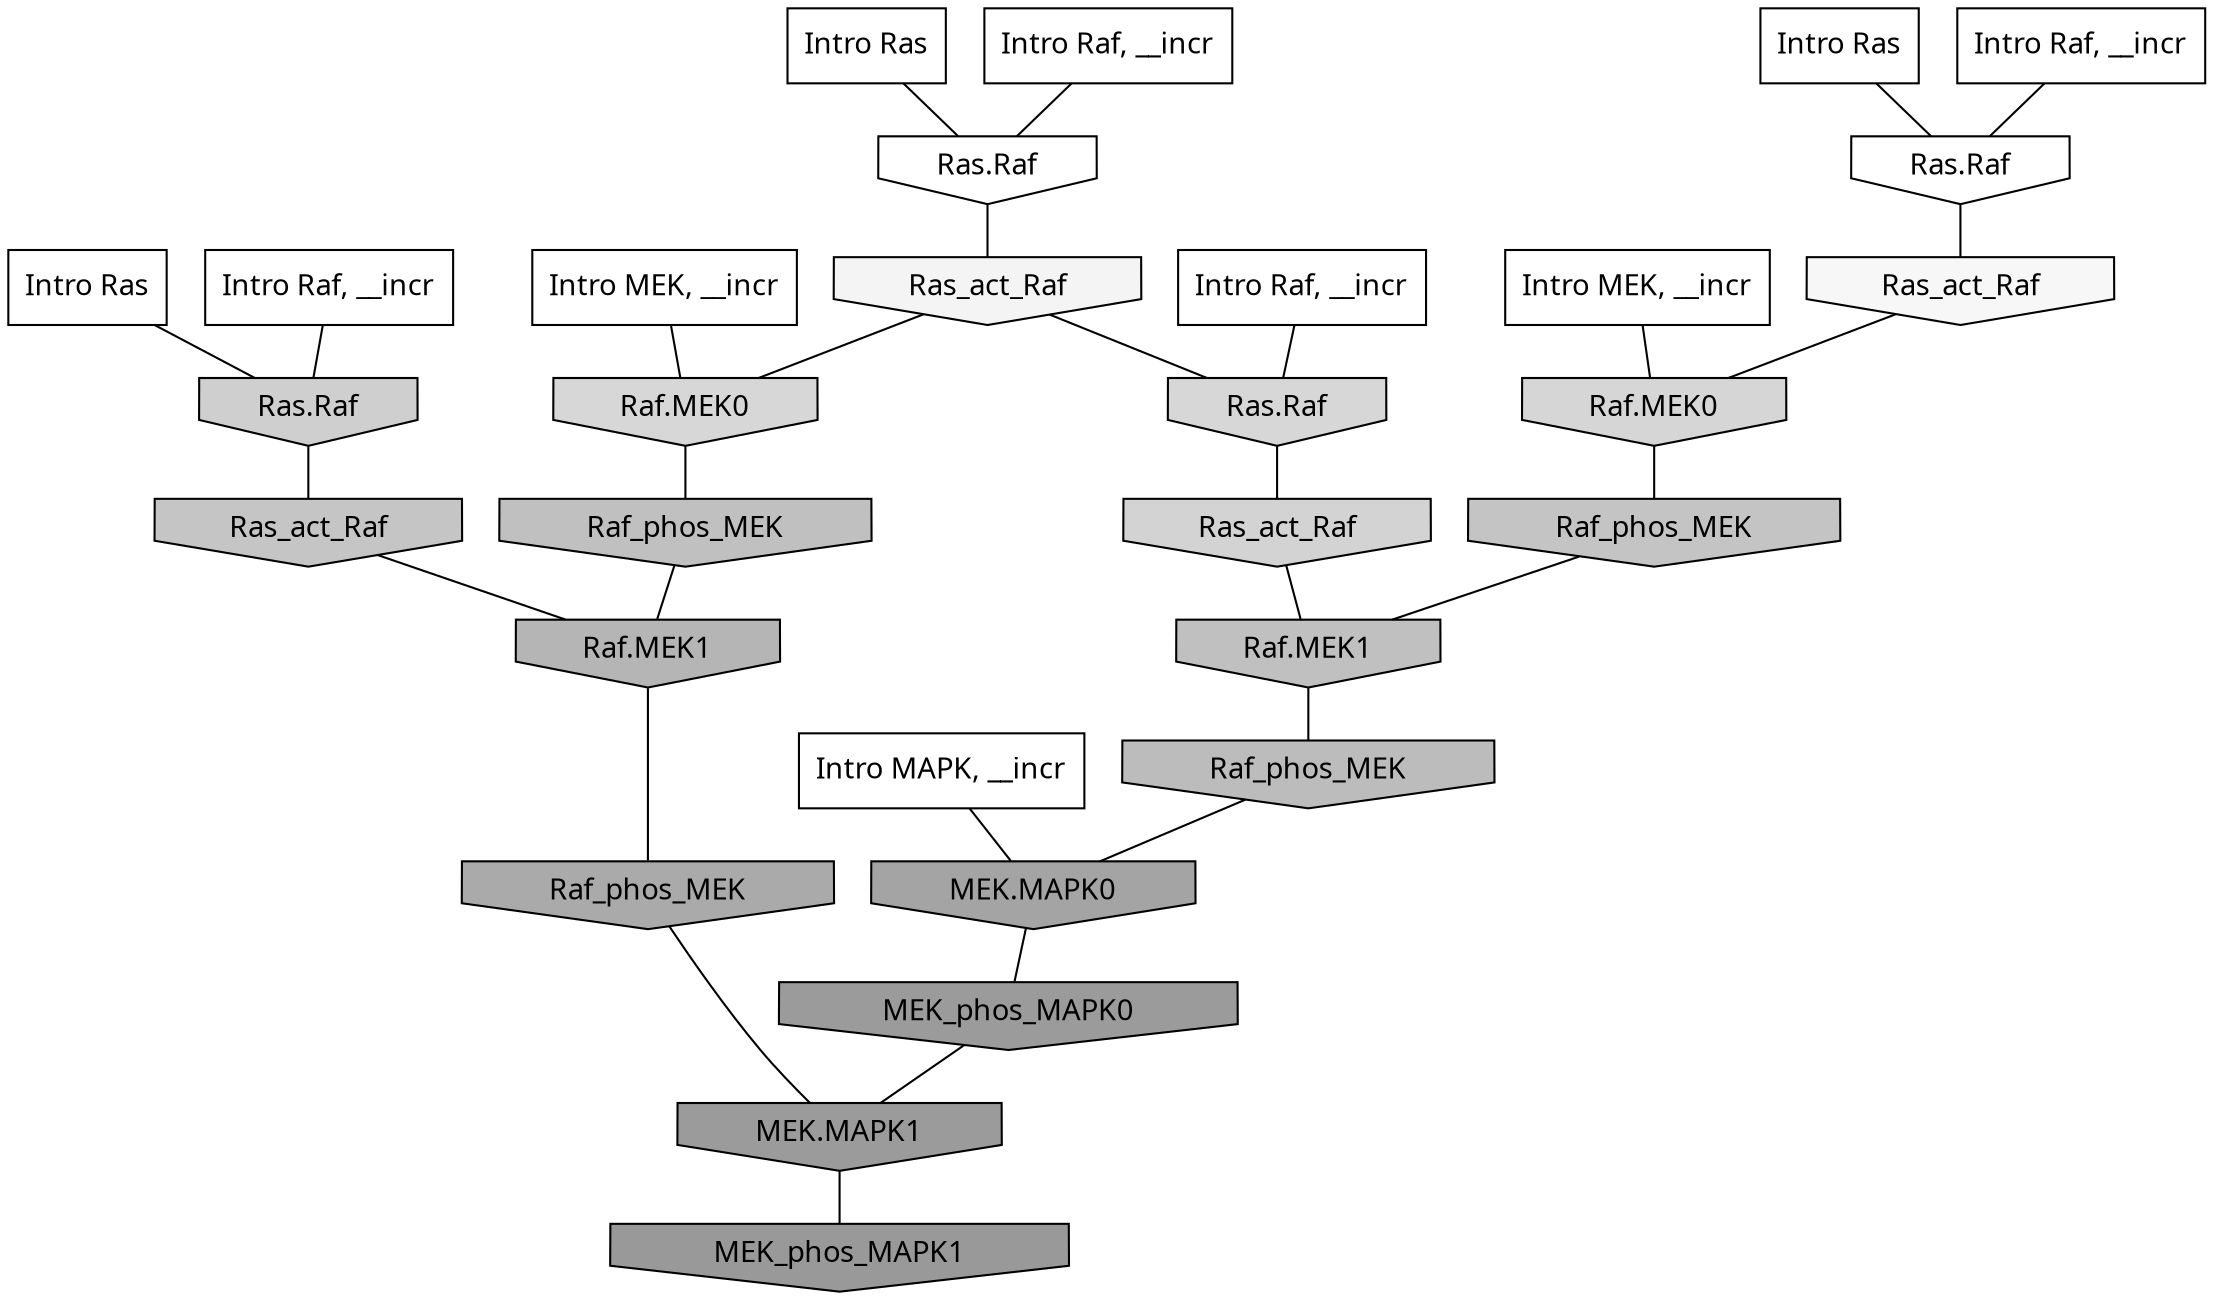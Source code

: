 digraph G{
  rankdir="TB";
  ranksep=0.30;
  node [fontname="CMU Serif"];
  edge [fontname="CMU Serif"];
  
  7 [label="Intro Ras", shape=rectangle, style=filled, fillcolor="0.000 0.000 1.000"]
  
  48 [label="Intro Ras", shape=rectangle, style=filled, fillcolor="0.000 0.000 1.000"]
  
  89 [label="Intro Ras", shape=rectangle, style=filled, fillcolor="0.000 0.000 1.000"]
  
  650 [label="Intro Raf, __incr", shape=rectangle, style=filled, fillcolor="0.000 0.000 1.000"]
  
  680 [label="Intro Raf, __incr", shape=rectangle, style=filled, fillcolor="0.000 0.000 1.000"]
  
  683 [label="Intro Raf, __incr", shape=rectangle, style=filled, fillcolor="0.000 0.000 1.000"]
  
  689 [label="Intro Raf, __incr", shape=rectangle, style=filled, fillcolor="0.000 0.000 1.000"]
  
  1867 [label="Intro MEK, __incr", shape=rectangle, style=filled, fillcolor="0.000 0.000 1.000"]
  
  1876 [label="Intro MEK, __incr", shape=rectangle, style=filled, fillcolor="0.000 0.000 1.000"]
  
  2735 [label="Intro MAPK, __incr", shape=rectangle, style=filled, fillcolor="0.000 0.000 1.000"]
  
  3213 [label="Ras.Raf", shape=invhouse, style=filled, fillcolor="0.000 0.000 1.000"]
  
  3286 [label="Ras.Raf", shape=invhouse, style=filled, fillcolor="0.000 0.000 1.000"]
  
  3539 [label="Ras_act_Raf", shape=invhouse, style=filled, fillcolor="0.000 0.000 0.965"]
  
  3613 [label="Ras_act_Raf", shape=invhouse, style=filled, fillcolor="0.000 0.000 0.955"]
  
  5347 [label="Raf.MEK0", shape=invhouse, style=filled, fillcolor="0.000 0.000 0.841"]
  
  5376 [label="Ras.Raf", shape=invhouse, style=filled, fillcolor="0.000 0.000 0.840"]
  
  5411 [label="Raf.MEK0", shape=invhouse, style=filled, fillcolor="0.000 0.000 0.838"]
  
  5567 [label="Ras_act_Raf", shape=invhouse, style=filled, fillcolor="0.000 0.000 0.826"]
  
  5898 [label="Ras.Raf", shape=invhouse, style=filled, fillcolor="0.000 0.000 0.810"]
  
  6729 [label="Ras_act_Raf", shape=invhouse, style=filled, fillcolor="0.000 0.000 0.772"]
  
  6858 [label="Raf_phos_MEK", shape=invhouse, style=filled, fillcolor="0.000 0.000 0.767"]
  
  7299 [label="Raf_phos_MEK", shape=invhouse, style=filled, fillcolor="0.000 0.000 0.753"]
  
  7321 [label="Raf.MEK1", shape=invhouse, style=filled, fillcolor="0.000 0.000 0.752"]
  
  7776 [label="Raf_phos_MEK", shape=invhouse, style=filled, fillcolor="0.000 0.000 0.738"]
  
  8706 [label="Raf.MEK1", shape=invhouse, style=filled, fillcolor="0.000 0.000 0.710"]
  
  10553 [label="Raf_phos_MEK", shape=invhouse, style=filled, fillcolor="0.000 0.000 0.667"]
  
  11738 [label="MEK.MAPK0", shape=invhouse, style=filled, fillcolor="0.000 0.000 0.644"]
  
  13919 [label="MEK_phos_MAPK0", shape=invhouse, style=filled, fillcolor="0.000 0.000 0.609"]
  
  14022 [label="MEK.MAPK1", shape=invhouse, style=filled, fillcolor="0.000 0.000 0.607"]
  
  14595 [label="MEK_phos_MAPK1", shape=invhouse, style=filled, fillcolor="0.000 0.000 0.600"]
  
  
  14022 -> 14595 [dir=none, color="0.000 0.000 0.000"] 
  13919 -> 14022 [dir=none, color="0.000 0.000 0.000"] 
  11738 -> 13919 [dir=none, color="0.000 0.000 0.000"] 
  10553 -> 14022 [dir=none, color="0.000 0.000 0.000"] 
  8706 -> 10553 [dir=none, color="0.000 0.000 0.000"] 
  7776 -> 11738 [dir=none, color="0.000 0.000 0.000"] 
  7321 -> 7776 [dir=none, color="0.000 0.000 0.000"] 
  7299 -> 8706 [dir=none, color="0.000 0.000 0.000"] 
  6858 -> 7321 [dir=none, color="0.000 0.000 0.000"] 
  6729 -> 8706 [dir=none, color="0.000 0.000 0.000"] 
  5898 -> 6729 [dir=none, color="0.000 0.000 0.000"] 
  5567 -> 7321 [dir=none, color="0.000 0.000 0.000"] 
  5411 -> 6858 [dir=none, color="0.000 0.000 0.000"] 
  5376 -> 5567 [dir=none, color="0.000 0.000 0.000"] 
  5347 -> 7299 [dir=none, color="0.000 0.000 0.000"] 
  3613 -> 5347 [dir=none, color="0.000 0.000 0.000"] 
  3613 -> 5376 [dir=none, color="0.000 0.000 0.000"] 
  3539 -> 5411 [dir=none, color="0.000 0.000 0.000"] 
  3286 -> 3539 [dir=none, color="0.000 0.000 0.000"] 
  3213 -> 3613 [dir=none, color="0.000 0.000 0.000"] 
  2735 -> 11738 [dir=none, color="0.000 0.000 0.000"] 
  1876 -> 5347 [dir=none, color="0.000 0.000 0.000"] 
  1867 -> 5411 [dir=none, color="0.000 0.000 0.000"] 
  689 -> 3286 [dir=none, color="0.000 0.000 0.000"] 
  683 -> 5376 [dir=none, color="0.000 0.000 0.000"] 
  680 -> 3213 [dir=none, color="0.000 0.000 0.000"] 
  650 -> 5898 [dir=none, color="0.000 0.000 0.000"] 
  89 -> 3286 [dir=none, color="0.000 0.000 0.000"] 
  48 -> 5898 [dir=none, color="0.000 0.000 0.000"] 
  7 -> 3213 [dir=none, color="0.000 0.000 0.000"] 
  
  }
